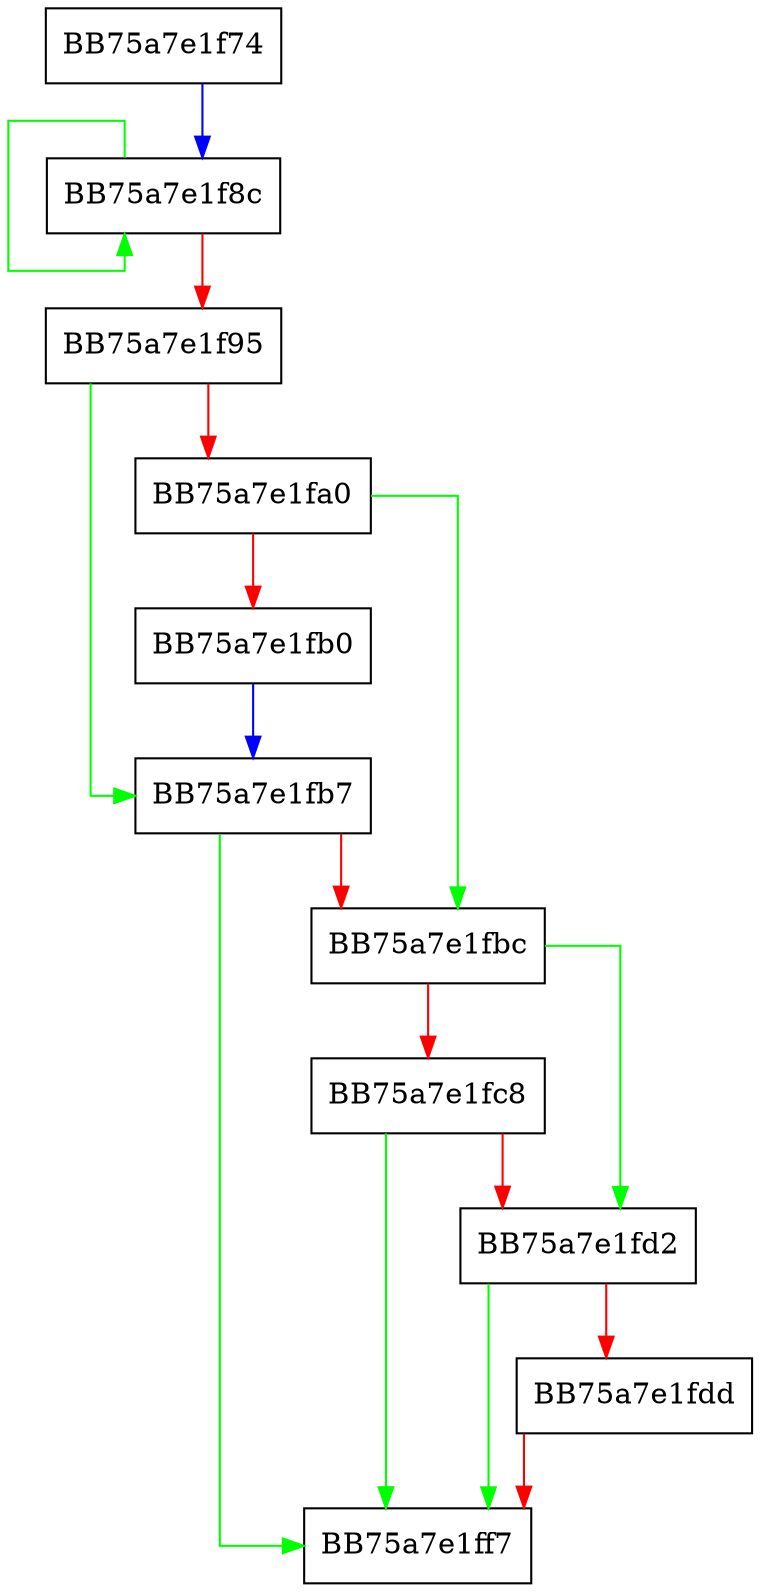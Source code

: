 digraph SkipDosPrefix {
  node [shape="box"];
  graph [splines=ortho];
  BB75a7e1f74 -> BB75a7e1f8c [color="blue"];
  BB75a7e1f8c -> BB75a7e1f8c [color="green"];
  BB75a7e1f8c -> BB75a7e1f95 [color="red"];
  BB75a7e1f95 -> BB75a7e1fb7 [color="green"];
  BB75a7e1f95 -> BB75a7e1fa0 [color="red"];
  BB75a7e1fa0 -> BB75a7e1fbc [color="green"];
  BB75a7e1fa0 -> BB75a7e1fb0 [color="red"];
  BB75a7e1fb0 -> BB75a7e1fb7 [color="blue"];
  BB75a7e1fb7 -> BB75a7e1ff7 [color="green"];
  BB75a7e1fb7 -> BB75a7e1fbc [color="red"];
  BB75a7e1fbc -> BB75a7e1fd2 [color="green"];
  BB75a7e1fbc -> BB75a7e1fc8 [color="red"];
  BB75a7e1fc8 -> BB75a7e1ff7 [color="green"];
  BB75a7e1fc8 -> BB75a7e1fd2 [color="red"];
  BB75a7e1fd2 -> BB75a7e1ff7 [color="green"];
  BB75a7e1fd2 -> BB75a7e1fdd [color="red"];
  BB75a7e1fdd -> BB75a7e1ff7 [color="red"];
}